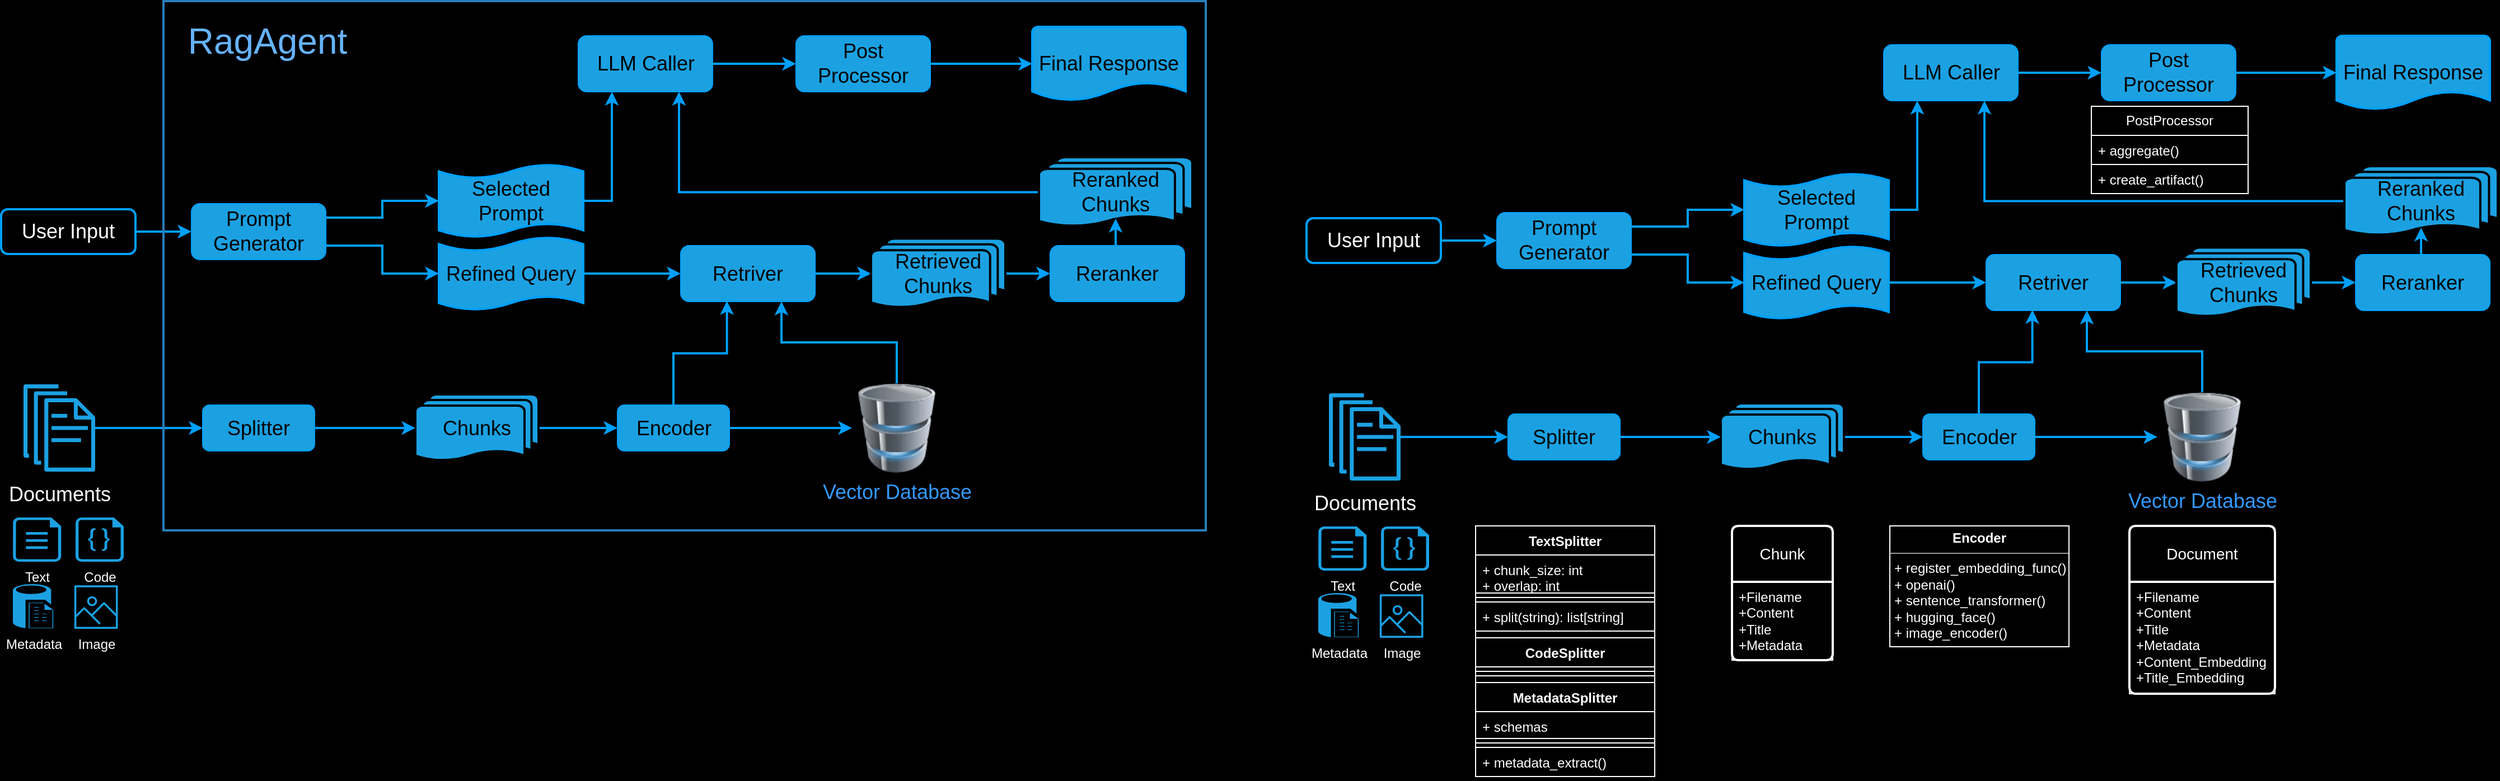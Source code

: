 <mxfile version="23.1.6" type="github">
  <diagram id="6a731a19-8d31-9384-78a2-239565b7b9f0" name="Page-1">
    <mxGraphModel dx="1434" dy="770" grid="0" gridSize="10" guides="1" tooltips="1" connect="1" arrows="1" fold="1" page="1" pageScale="1" pageWidth="1169" pageHeight="827" background="#000000" math="0" shadow="0">
      <root>
        <mxCell id="0" />
        <mxCell id="1" parent="0" />
        <mxCell id="F0DF5Nve_Ln5ljsZZCzn-109" value="" style="edgeStyle=orthogonalEdgeStyle;rounded=0;orthogonalLoop=1;jettySize=auto;html=1;fontColor=#FFFFFF;fillColor=#1ba1e2;strokeColor=#00A0FF;strokeWidth=2;" parent="1" source="F0DF5Nve_Ln5ljsZZCzn-12" target="F0DF5Nve_Ln5ljsZZCzn-28" edge="1">
          <mxGeometry relative="1" as="geometry" />
        </mxCell>
        <mxCell id="F0DF5Nve_Ln5ljsZZCzn-12" value="Chunks" style="strokeWidth=2;html=1;shape=mxgraph.flowchart.multi-document;whiteSpace=wrap;fontSize=18;fillColor=#1ba1e2;strokeColor=#000000;fontColor=#000000;" parent="1" vertex="1">
          <mxGeometry x="423" y="409.5" width="110" height="60" as="geometry" />
        </mxCell>
        <mxCell id="F0DF5Nve_Ln5ljsZZCzn-108" value="" style="edgeStyle=orthogonalEdgeStyle;rounded=0;orthogonalLoop=1;jettySize=auto;html=1;fontColor=#FFFFFF;fillColor=#1ba1e2;strokeColor=#00A0FF;strokeWidth=2;" parent="1" source="F0DF5Nve_Ln5ljsZZCzn-24" target="F0DF5Nve_Ln5ljsZZCzn-12" edge="1">
          <mxGeometry relative="1" as="geometry" />
        </mxCell>
        <mxCell id="F0DF5Nve_Ln5ljsZZCzn-24" value="Splitter" style="rounded=1;whiteSpace=wrap;html=1;fontSize=18;fillColor=#1ba1e2;strokeColor=#00A0FF;fontColor=#000000;" parent="1" vertex="1">
          <mxGeometry x="233" y="419" width="100" height="41" as="geometry" />
        </mxCell>
        <mxCell id="F0DF5Nve_Ln5ljsZZCzn-107" value="" style="edgeStyle=orthogonalEdgeStyle;rounded=0;orthogonalLoop=1;jettySize=auto;html=1;fontColor=#FFFFFF;fillColor=#1ba1e2;strokeColor=#00A0FF;strokeWidth=2;" parent="1" source="F0DF5Nve_Ln5ljsZZCzn-26" target="F0DF5Nve_Ln5ljsZZCzn-24" edge="1">
          <mxGeometry relative="1" as="geometry" />
        </mxCell>
        <mxCell id="F0DF5Nve_Ln5ljsZZCzn-26" value="&lt;font style=&quot;font-size: 18px;&quot;&gt;Documents&lt;/font&gt;" style="sketch=0;outlineConnect=0;dashed=0;verticalLabelPosition=bottom;verticalAlign=top;align=center;html=1;fontSize=20;fontStyle=0;aspect=fixed;pointerEvents=1;shape=mxgraph.aws4.documents;fillColor=#1ba1e2;strokeColor=#00A0FF;fontColor=#ffffff;" parent="1" vertex="1">
          <mxGeometry x="73" y="400.5" width="64" height="78" as="geometry" />
        </mxCell>
        <mxCell id="F0DF5Nve_Ln5ljsZZCzn-114" value="" style="edgeStyle=orthogonalEdgeStyle;rounded=0;orthogonalLoop=1;jettySize=auto;html=1;fontColor=#FFFFFF;fillColor=#1ba1e2;strokeColor=#00A0FF;strokeWidth=2;" parent="1" source="F0DF5Nve_Ln5ljsZZCzn-28" target="F0DF5Nve_Ln5ljsZZCzn-30" edge="1">
          <mxGeometry relative="1" as="geometry" />
        </mxCell>
        <mxCell id="F0DF5Nve_Ln5ljsZZCzn-122" value="" style="edgeStyle=orthogonalEdgeStyle;rounded=0;orthogonalLoop=1;jettySize=auto;html=1;entryX=0.344;entryY=0.99;entryDx=0;entryDy=0;entryPerimeter=0;fontColor=#FFFFFF;fillColor=#1ba1e2;strokeColor=#00A0FF;strokeWidth=2;" parent="1" source="F0DF5Nve_Ln5ljsZZCzn-28" target="F0DF5Nve_Ln5ljsZZCzn-46" edge="1">
          <mxGeometry relative="1" as="geometry" />
        </mxCell>
        <mxCell id="F0DF5Nve_Ln5ljsZZCzn-28" value="Encoder" style="rounded=1;whiteSpace=wrap;html=1;fontSize=18;fillColor=#1ba1e2;strokeColor=#00A0FF;fontColor=#000000;" parent="1" vertex="1">
          <mxGeometry x="603.5" y="419" width="100" height="41" as="geometry" />
        </mxCell>
        <mxCell id="F0DF5Nve_Ln5ljsZZCzn-126" style="edgeStyle=orthogonalEdgeStyle;rounded=0;orthogonalLoop=1;jettySize=auto;html=1;exitX=0.5;exitY=0;exitDx=0;exitDy=0;entryX=0.75;entryY=1;entryDx=0;entryDy=0;fontColor=#FFFFFF;fillColor=#1ba1e2;strokeColor=#00A0FF;strokeWidth=2;" parent="1" source="F0DF5Nve_Ln5ljsZZCzn-30" target="F0DF5Nve_Ln5ljsZZCzn-46" edge="1">
          <mxGeometry relative="1" as="geometry" />
        </mxCell>
        <mxCell id="F0DF5Nve_Ln5ljsZZCzn-133" value="" style="edgeStyle=orthogonalEdgeStyle;rounded=0;orthogonalLoop=1;jettySize=auto;html=1;" parent="1" source="F0DF5Nve_Ln5ljsZZCzn-30" edge="1">
          <mxGeometry relative="1" as="geometry">
            <mxPoint x="853" y="569" as="targetPoint" />
          </mxGeometry>
        </mxCell>
        <mxCell id="F0DF5Nve_Ln5ljsZZCzn-30" value="&lt;font style=&quot;font-size: 18px;&quot;&gt;Vector Database&lt;/font&gt;" style="image;html=1;image=img/lib/clip_art/computers/Database_128x128.png;fillColor=#1ba1e2;strokeColor=#00A0FF;fontColor=#3399FF;labelBackgroundColor=none;" parent="1" vertex="1">
          <mxGeometry x="813" y="399.5" width="80" height="80" as="geometry" />
        </mxCell>
        <mxCell id="F0DF5Nve_Ln5ljsZZCzn-119" value="" style="edgeStyle=orthogonalEdgeStyle;rounded=0;orthogonalLoop=1;jettySize=auto;html=1;fontColor=#FFFFFF;fillColor=#1ba1e2;strokeColor=#00A0FF;strokeWidth=2;" parent="1" source="F0DF5Nve_Ln5ljsZZCzn-39" target="F0DF5Nve_Ln5ljsZZCzn-40" edge="1">
          <mxGeometry relative="1" as="geometry" />
        </mxCell>
        <mxCell id="F0DF5Nve_Ln5ljsZZCzn-39" value="User Input" style="rounded=1;whiteSpace=wrap;html=1;fontSize=18;fillColor=none;strokeColor=#00A0FF;fontColor=#FFFFFF;strokeWidth=2;" parent="1" vertex="1">
          <mxGeometry x="53" y="244" width="120" height="40" as="geometry" />
        </mxCell>
        <mxCell id="F0DF5Nve_Ln5ljsZZCzn-40" value="Prompt Generator" style="rounded=1;whiteSpace=wrap;html=1;fontSize=18;fillColor=#1ba1e2;strokeColor=#00A0FF;fontColor=#000000;" parent="1" vertex="1">
          <mxGeometry x="223" y="239" width="120" height="50" as="geometry" />
        </mxCell>
        <mxCell id="F0DF5Nve_Ln5ljsZZCzn-41" style="edgeStyle=orthogonalEdgeStyle;rounded=0;orthogonalLoop=1;jettySize=auto;html=1;exitX=0.5;exitY=1;exitDx=0;exitDy=0;fontSize=18;fontColor=#FFFFFF;fillColor=#1ba1e2;strokeColor=#00A0FF;" parent="1" source="F0DF5Nve_Ln5ljsZZCzn-40" target="F0DF5Nve_Ln5ljsZZCzn-40" edge="1">
          <mxGeometry relative="1" as="geometry" />
        </mxCell>
        <mxCell id="F0DF5Nve_Ln5ljsZZCzn-120" value="" style="edgeStyle=orthogonalEdgeStyle;rounded=0;orthogonalLoop=1;jettySize=auto;html=1;fontColor=#FFFFFF;fillColor=#1ba1e2;strokeColor=#00A0FF;strokeWidth=2;" parent="1" source="F0DF5Nve_Ln5ljsZZCzn-44" target="F0DF5Nve_Ln5ljsZZCzn-46" edge="1">
          <mxGeometry relative="1" as="geometry" />
        </mxCell>
        <mxCell id="F0DF5Nve_Ln5ljsZZCzn-44" value="Refined Query" style="shape=tape;whiteSpace=wrap;html=1;strokeWidth=2;size=0.19;fontSize=18;fillColor=#1ba1e2;strokeColor=#00A0FF;fontColor=#000000;" parent="1" vertex="1">
          <mxGeometry x="444" y="269" width="129" height="65" as="geometry" />
        </mxCell>
        <mxCell id="F0DF5Nve_Ln5ljsZZCzn-130" style="edgeStyle=orthogonalEdgeStyle;rounded=0;orthogonalLoop=1;jettySize=auto;html=1;exitX=1;exitY=0.5;exitDx=0;exitDy=0;exitPerimeter=0;entryX=0.25;entryY=1;entryDx=0;entryDy=0;fontColor=#FFFFFF;fillColor=#1ba1e2;strokeColor=#00A0FF;strokeWidth=2;" parent="1" source="F0DF5Nve_Ln5ljsZZCzn-45" target="F0DF5Nve_Ln5ljsZZCzn-50" edge="1">
          <mxGeometry relative="1" as="geometry" />
        </mxCell>
        <mxCell id="F0DF5Nve_Ln5ljsZZCzn-45" value="Selected Prompt" style="shape=tape;whiteSpace=wrap;html=1;strokeWidth=2;size=0.19;fontSize=18;fillColor=#1ba1e2;strokeColor=#00A0FF;fontColor=#000000;" parent="1" vertex="1">
          <mxGeometry x="444" y="204" width="129" height="65" as="geometry" />
        </mxCell>
        <mxCell id="F0DF5Nve_Ln5ljsZZCzn-123" value="" style="edgeStyle=orthogonalEdgeStyle;rounded=0;orthogonalLoop=1;jettySize=auto;html=1;fontColor=#FFFFFF;fillColor=#1ba1e2;strokeColor=#00A0FF;strokeWidth=2;" parent="1" source="F0DF5Nve_Ln5ljsZZCzn-46" target="F0DF5Nve_Ln5ljsZZCzn-47" edge="1">
          <mxGeometry relative="1" as="geometry" />
        </mxCell>
        <mxCell id="F0DF5Nve_Ln5ljsZZCzn-46" value="Retriver" style="rounded=1;whiteSpace=wrap;html=1;fontSize=18;fillColor=#1ba1e2;strokeColor=#00A0FF;fontColor=#000000;" parent="1" vertex="1">
          <mxGeometry x="660" y="276.5" width="120" height="50" as="geometry" />
        </mxCell>
        <mxCell id="F0DF5Nve_Ln5ljsZZCzn-124" value="" style="edgeStyle=orthogonalEdgeStyle;rounded=0;orthogonalLoop=1;jettySize=auto;html=1;fontColor=#FFFFFF;fillColor=#1ba1e2;strokeColor=#00A0FF;strokeWidth=2;" parent="1" source="F0DF5Nve_Ln5ljsZZCzn-47" target="F0DF5Nve_Ln5ljsZZCzn-48" edge="1">
          <mxGeometry relative="1" as="geometry" />
        </mxCell>
        <mxCell id="F0DF5Nve_Ln5ljsZZCzn-47" value="Retrieved&lt;br style=&quot;font-size: 18px;&quot;&gt;Chunks" style="strokeWidth=2;html=1;shape=mxgraph.flowchart.multi-document;whiteSpace=wrap;fontSize=18;fillColor=#1ba1e2;strokeColor=#000000;fontColor=#000000;" parent="1" vertex="1">
          <mxGeometry x="830" y="270.25" width="120" height="62.5" as="geometry" />
        </mxCell>
        <mxCell id="F0DF5Nve_Ln5ljsZZCzn-48" value="Reranker" style="rounded=1;whiteSpace=wrap;html=1;fontSize=18;fillColor=#1ba1e2;strokeColor=#00A0FF;fontColor=#000000;" parent="1" vertex="1">
          <mxGeometry x="990" y="276.5" width="120" height="50" as="geometry" />
        </mxCell>
        <mxCell id="F0DF5Nve_Ln5ljsZZCzn-129" style="edgeStyle=orthogonalEdgeStyle;rounded=0;orthogonalLoop=1;jettySize=auto;html=1;exitX=0;exitY=0.5;exitDx=0;exitDy=0;exitPerimeter=0;entryX=0.75;entryY=1;entryDx=0;entryDy=0;fontColor=#FFFFFF;fillColor=#1ba1e2;strokeColor=#00A0FF;strokeWidth=2;" parent="1" source="F0DF5Nve_Ln5ljsZZCzn-49" target="F0DF5Nve_Ln5ljsZZCzn-50" edge="1">
          <mxGeometry relative="1" as="geometry" />
        </mxCell>
        <mxCell id="F0DF5Nve_Ln5ljsZZCzn-49" value="Reranked&lt;br style=&quot;font-size: 18px;&quot;&gt;Chunks" style="strokeWidth=2;html=1;shape=mxgraph.flowchart.multi-document;whiteSpace=wrap;fontSize=18;fillColor=#1ba1e2;strokeColor=#000000;fontColor=#000000;" parent="1" vertex="1">
          <mxGeometry x="980" y="197.5" width="137" height="62.5" as="geometry" />
        </mxCell>
        <mxCell id="F0DF5Nve_Ln5ljsZZCzn-131" value="" style="edgeStyle=orthogonalEdgeStyle;rounded=0;orthogonalLoop=1;jettySize=auto;html=1;fontColor=#FFFFFF;fillColor=#1ba1e2;strokeColor=#00A0FF;strokeWidth=2;" parent="1" source="F0DF5Nve_Ln5ljsZZCzn-50" target="F0DF5Nve_Ln5ljsZZCzn-90" edge="1">
          <mxGeometry relative="1" as="geometry" />
        </mxCell>
        <mxCell id="F0DF5Nve_Ln5ljsZZCzn-50" value="LLM Caller" style="rounded=1;whiteSpace=wrap;html=1;fontSize=18;fillColor=#1ba1e2;strokeColor=#00A0FF;fontColor=#000000;" parent="1" vertex="1">
          <mxGeometry x="568.5" y="89" width="120" height="50" as="geometry" />
        </mxCell>
        <mxCell id="F0DF5Nve_Ln5ljsZZCzn-132" value="" style="edgeStyle=orthogonalEdgeStyle;rounded=0;orthogonalLoop=1;jettySize=auto;html=1;fontColor=#FFFFFF;fillColor=#1ba1e2;strokeColor=#00A0FF;strokeWidth=2;" parent="1" source="F0DF5Nve_Ln5ljsZZCzn-90" target="F0DF5Nve_Ln5ljsZZCzn-97" edge="1">
          <mxGeometry relative="1" as="geometry" />
        </mxCell>
        <mxCell id="F0DF5Nve_Ln5ljsZZCzn-90" value="Post Processor" style="rounded=1;whiteSpace=wrap;html=1;fontSize=18;fillColor=#1ba1e2;strokeColor=#00A0FF;fontColor=#000000;" parent="1" vertex="1">
          <mxGeometry x="763" y="89" width="120" height="50" as="geometry" />
        </mxCell>
        <mxCell id="F0DF5Nve_Ln5ljsZZCzn-97" value="Final Response" style="strokeWidth=2;html=1;shape=mxgraph.flowchart.document2;whiteSpace=wrap;size=0.25;fontSize=18;fillColor=#1ba1e2;strokeColor=#00A0FF;fontColor=#000000;" parent="1" vertex="1">
          <mxGeometry x="974" y="81" width="137" height="66" as="geometry" />
        </mxCell>
        <mxCell id="F0DF5Nve_Ln5ljsZZCzn-102" value="" style="group;fillColor=none;strokeColor=#000000;fontColor=#ffffff;container=0;" parent="1" vertex="1" connectable="0">
          <mxGeometry x="63" y="519" width="100" height="100" as="geometry" />
        </mxCell>
        <mxCell id="F0DF5Nve_Ln5ljsZZCzn-117" style="edgeStyle=orthogonalEdgeStyle;rounded=0;orthogonalLoop=1;jettySize=auto;html=1;exitX=1;exitY=0.25;exitDx=0;exitDy=0;entryX=0;entryY=0.5;entryDx=0;entryDy=0;entryPerimeter=0;fontColor=#FFFFFF;fillColor=#1ba1e2;strokeColor=#00A0FF;strokeWidth=2;" parent="1" source="F0DF5Nve_Ln5ljsZZCzn-40" target="F0DF5Nve_Ln5ljsZZCzn-45" edge="1">
          <mxGeometry relative="1" as="geometry" />
        </mxCell>
        <mxCell id="F0DF5Nve_Ln5ljsZZCzn-118" style="edgeStyle=orthogonalEdgeStyle;rounded=0;orthogonalLoop=1;jettySize=auto;html=1;exitX=1;exitY=0.75;exitDx=0;exitDy=0;entryX=0;entryY=0.5;entryDx=0;entryDy=0;entryPerimeter=0;fontColor=#FFFFFF;fillColor=#1ba1e2;strokeColor=#00A0FF;strokeWidth=2;" parent="1" source="F0DF5Nve_Ln5ljsZZCzn-40" target="F0DF5Nve_Ln5ljsZZCzn-44" edge="1">
          <mxGeometry relative="1" as="geometry" />
        </mxCell>
        <mxCell id="F0DF5Nve_Ln5ljsZZCzn-125" style="edgeStyle=orthogonalEdgeStyle;rounded=0;orthogonalLoop=1;jettySize=auto;html=1;exitX=0.5;exitY=0;exitDx=0;exitDy=0;entryX=0.5;entryY=0.88;entryDx=0;entryDy=0;entryPerimeter=0;fontColor=#FFFFFF;fillColor=#1ba1e2;strokeColor=#00A0FF;strokeWidth=2;" parent="1" source="F0DF5Nve_Ln5ljsZZCzn-48" target="F0DF5Nve_Ln5ljsZZCzn-49" edge="1">
          <mxGeometry relative="1" as="geometry" />
        </mxCell>
        <mxCell id="F0DF5Nve_Ln5ljsZZCzn-51" value="Code" style="verticalLabelPosition=bottom;html=1;verticalAlign=top;align=center;strokeColor=#000000;fillColor=#1ba1e2;shape=mxgraph.azure.code_file;pointerEvents=1;fontColor=#ffffff;container=0;" parent="1" vertex="1">
          <mxGeometry x="118.966" y="519" width="44.034" height="40.486" as="geometry" />
        </mxCell>
        <mxCell id="F0DF5Nve_Ln5ljsZZCzn-52" value="Text" style="verticalLabelPosition=bottom;html=1;verticalAlign=top;align=center;strokeColor=#000000;fillColor=#1ba1e2;shape=mxgraph.azure.file;pointerEvents=1;fontColor=#ffffff;container=0;" parent="1" vertex="1">
          <mxGeometry x="63.111" y="519" width="44.034" height="40.486" as="geometry" />
        </mxCell>
        <mxCell id="F0DF5Nve_Ln5ljsZZCzn-53" value="Metadata" style="verticalLabelPosition=bottom;html=1;verticalAlign=top;align=center;strokeColor=#000000;fillColor=#1ba1e2;shape=mxgraph.azure.sql_reporting;fontColor=#ffffff;container=0;" parent="1" vertex="1">
          <mxGeometry x="63" y="578.514" width="37.082" height="40.486" as="geometry" />
        </mxCell>
        <mxCell id="F0DF5Nve_Ln5ljsZZCzn-101" value="Image" style="sketch=0;outlineConnect=0;fillColor=#1ba1e2;strokeColor=#000000;dashed=0;verticalLabelPosition=bottom;verticalAlign=top;align=center;html=1;fontSize=12;fontStyle=0;aspect=fixed;pointerEvents=1;shape=mxgraph.aws4.container_registry_image;fontColor=#ffffff;container=0;" parent="1" vertex="1">
          <mxGeometry x="118.391" y="580.134" width="38.866" height="38.866" as="geometry" />
        </mxCell>
        <mxCell id="UGMHPO1IkyHJSz3px_7_-1" value="" style="edgeStyle=orthogonalEdgeStyle;rounded=0;orthogonalLoop=1;jettySize=auto;html=1;fontColor=#FFFFFF;fillColor=#1ba1e2;strokeColor=#00A0FF;strokeWidth=2;" parent="1" source="UGMHPO1IkyHJSz3px_7_-2" target="UGMHPO1IkyHJSz3px_7_-9" edge="1">
          <mxGeometry relative="1" as="geometry" />
        </mxCell>
        <mxCell id="UGMHPO1IkyHJSz3px_7_-2" value="Chunks" style="strokeWidth=2;html=1;shape=mxgraph.flowchart.multi-document;whiteSpace=wrap;fontSize=18;fillColor=#1ba1e2;strokeColor=#000000;fontColor=#000000;" parent="1" vertex="1">
          <mxGeometry x="1589" y="417.5" width="110" height="60" as="geometry" />
        </mxCell>
        <mxCell id="UGMHPO1IkyHJSz3px_7_-3" value="" style="edgeStyle=orthogonalEdgeStyle;rounded=0;orthogonalLoop=1;jettySize=auto;html=1;fontColor=#FFFFFF;fillColor=#1ba1e2;strokeColor=#00A0FF;strokeWidth=2;" parent="1" source="UGMHPO1IkyHJSz3px_7_-4" target="UGMHPO1IkyHJSz3px_7_-2" edge="1">
          <mxGeometry relative="1" as="geometry" />
        </mxCell>
        <mxCell id="UGMHPO1IkyHJSz3px_7_-4" value="Splitter" style="rounded=1;whiteSpace=wrap;html=1;fontSize=18;fillColor=#1ba1e2;strokeColor=#00A0FF;fontColor=#000000;" parent="1" vertex="1">
          <mxGeometry x="1399" y="427" width="100" height="41" as="geometry" />
        </mxCell>
        <mxCell id="UGMHPO1IkyHJSz3px_7_-5" value="" style="edgeStyle=orthogonalEdgeStyle;rounded=0;orthogonalLoop=1;jettySize=auto;html=1;fontColor=#FFFFFF;fillColor=#1ba1e2;strokeColor=#00A0FF;strokeWidth=2;" parent="1" source="UGMHPO1IkyHJSz3px_7_-6" target="UGMHPO1IkyHJSz3px_7_-4" edge="1">
          <mxGeometry relative="1" as="geometry" />
        </mxCell>
        <mxCell id="UGMHPO1IkyHJSz3px_7_-6" value="&lt;font style=&quot;font-size: 18px;&quot;&gt;Documents&lt;/font&gt;" style="sketch=0;outlineConnect=0;dashed=0;verticalLabelPosition=bottom;verticalAlign=top;align=center;html=1;fontSize=20;fontStyle=0;aspect=fixed;pointerEvents=1;shape=mxgraph.aws4.documents;fillColor=#1ba1e2;strokeColor=#00A0FF;fontColor=#ffffff;" parent="1" vertex="1">
          <mxGeometry x="1239" y="408.5" width="64" height="78" as="geometry" />
        </mxCell>
        <mxCell id="UGMHPO1IkyHJSz3px_7_-7" value="" style="edgeStyle=orthogonalEdgeStyle;rounded=0;orthogonalLoop=1;jettySize=auto;html=1;fontColor=#FFFFFF;fillColor=#1ba1e2;strokeColor=#00A0FF;strokeWidth=2;" parent="1" source="UGMHPO1IkyHJSz3px_7_-9" target="UGMHPO1IkyHJSz3px_7_-12" edge="1">
          <mxGeometry relative="1" as="geometry" />
        </mxCell>
        <mxCell id="UGMHPO1IkyHJSz3px_7_-8" value="" style="edgeStyle=orthogonalEdgeStyle;rounded=0;orthogonalLoop=1;jettySize=auto;html=1;entryX=0.344;entryY=0.99;entryDx=0;entryDy=0;entryPerimeter=0;fontColor=#FFFFFF;fillColor=#1ba1e2;strokeColor=#00A0FF;strokeWidth=2;" parent="1" source="UGMHPO1IkyHJSz3px_7_-9" target="UGMHPO1IkyHJSz3px_7_-22" edge="1">
          <mxGeometry relative="1" as="geometry" />
        </mxCell>
        <mxCell id="UGMHPO1IkyHJSz3px_7_-9" value="Encoder" style="rounded=1;whiteSpace=wrap;html=1;fontSize=18;fillColor=#1ba1e2;strokeColor=#00A0FF;fontColor=#000000;" parent="1" vertex="1">
          <mxGeometry x="1769.5" y="427" width="100" height="41" as="geometry" />
        </mxCell>
        <mxCell id="UGMHPO1IkyHJSz3px_7_-10" style="edgeStyle=orthogonalEdgeStyle;rounded=0;orthogonalLoop=1;jettySize=auto;html=1;exitX=0.5;exitY=0;exitDx=0;exitDy=0;entryX=0.75;entryY=1;entryDx=0;entryDy=0;fontColor=#FFFFFF;fillColor=#1ba1e2;strokeColor=#00A0FF;strokeWidth=2;" parent="1" source="UGMHPO1IkyHJSz3px_7_-12" target="UGMHPO1IkyHJSz3px_7_-22" edge="1">
          <mxGeometry relative="1" as="geometry" />
        </mxCell>
        <mxCell id="UGMHPO1IkyHJSz3px_7_-11" value="" style="edgeStyle=orthogonalEdgeStyle;rounded=0;orthogonalLoop=1;jettySize=auto;html=1;" parent="1" source="UGMHPO1IkyHJSz3px_7_-12" target="UGMHPO1IkyHJSz3px_7_-33" edge="1">
          <mxGeometry relative="1" as="geometry" />
        </mxCell>
        <mxCell id="UGMHPO1IkyHJSz3px_7_-12" value="&lt;font style=&quot;font-size: 18px;&quot;&gt;Vector Database&lt;/font&gt;" style="image;html=1;image=img/lib/clip_art/computers/Database_128x128.png;fillColor=#1ba1e2;strokeColor=#00A0FF;fontColor=#3399FF;labelBackgroundColor=none;" parent="1" vertex="1">
          <mxGeometry x="1979" y="407.5" width="80" height="80" as="geometry" />
        </mxCell>
        <mxCell id="UGMHPO1IkyHJSz3px_7_-13" value="" style="edgeStyle=orthogonalEdgeStyle;rounded=0;orthogonalLoop=1;jettySize=auto;html=1;fontColor=#FFFFFF;fillColor=#1ba1e2;strokeColor=#00A0FF;strokeWidth=2;" parent="1" source="UGMHPO1IkyHJSz3px_7_-14" target="UGMHPO1IkyHJSz3px_7_-15" edge="1">
          <mxGeometry relative="1" as="geometry" />
        </mxCell>
        <mxCell id="UGMHPO1IkyHJSz3px_7_-14" value="User Input" style="rounded=1;whiteSpace=wrap;html=1;fontSize=18;fillColor=none;strokeColor=#00A0FF;fontColor=#FFFFFF;strokeWidth=2;" parent="1" vertex="1">
          <mxGeometry x="1219" y="252" width="120" height="40" as="geometry" />
        </mxCell>
        <mxCell id="UGMHPO1IkyHJSz3px_7_-15" value="Prompt Generator" style="rounded=1;whiteSpace=wrap;html=1;fontSize=18;fillColor=#1ba1e2;strokeColor=#00A0FF;fontColor=#000000;" parent="1" vertex="1">
          <mxGeometry x="1389" y="247" width="120" height="50" as="geometry" />
        </mxCell>
        <mxCell id="UGMHPO1IkyHJSz3px_7_-16" style="edgeStyle=orthogonalEdgeStyle;rounded=0;orthogonalLoop=1;jettySize=auto;html=1;exitX=0.5;exitY=1;exitDx=0;exitDy=0;fontSize=18;fontColor=#FFFFFF;fillColor=#1ba1e2;strokeColor=#00A0FF;" parent="1" source="UGMHPO1IkyHJSz3px_7_-15" target="UGMHPO1IkyHJSz3px_7_-15" edge="1">
          <mxGeometry relative="1" as="geometry" />
        </mxCell>
        <mxCell id="UGMHPO1IkyHJSz3px_7_-17" value="" style="edgeStyle=orthogonalEdgeStyle;rounded=0;orthogonalLoop=1;jettySize=auto;html=1;fontColor=#FFFFFF;fillColor=#1ba1e2;strokeColor=#00A0FF;strokeWidth=2;" parent="1" source="UGMHPO1IkyHJSz3px_7_-18" target="UGMHPO1IkyHJSz3px_7_-22" edge="1">
          <mxGeometry relative="1" as="geometry" />
        </mxCell>
        <mxCell id="UGMHPO1IkyHJSz3px_7_-18" value="Refined Query" style="shape=tape;whiteSpace=wrap;html=1;strokeWidth=2;size=0.19;fontSize=18;fillColor=#1ba1e2;strokeColor=#00A0FF;fontColor=#000000;" parent="1" vertex="1">
          <mxGeometry x="1610" y="277" width="129" height="65" as="geometry" />
        </mxCell>
        <mxCell id="UGMHPO1IkyHJSz3px_7_-19" style="edgeStyle=orthogonalEdgeStyle;rounded=0;orthogonalLoop=1;jettySize=auto;html=1;exitX=1;exitY=0.5;exitDx=0;exitDy=0;exitPerimeter=0;entryX=0.25;entryY=1;entryDx=0;entryDy=0;fontColor=#FFFFFF;fillColor=#1ba1e2;strokeColor=#00A0FF;strokeWidth=2;" parent="1" source="UGMHPO1IkyHJSz3px_7_-20" target="UGMHPO1IkyHJSz3px_7_-29" edge="1">
          <mxGeometry relative="1" as="geometry" />
        </mxCell>
        <mxCell id="UGMHPO1IkyHJSz3px_7_-20" value="Selected Prompt" style="shape=tape;whiteSpace=wrap;html=1;strokeWidth=2;size=0.19;fontSize=18;fillColor=#1ba1e2;strokeColor=#00A0FF;fontColor=#000000;" parent="1" vertex="1">
          <mxGeometry x="1610" y="212" width="129" height="65" as="geometry" />
        </mxCell>
        <mxCell id="UGMHPO1IkyHJSz3px_7_-21" value="" style="edgeStyle=orthogonalEdgeStyle;rounded=0;orthogonalLoop=1;jettySize=auto;html=1;fontColor=#FFFFFF;fillColor=#1ba1e2;strokeColor=#00A0FF;strokeWidth=2;" parent="1" source="UGMHPO1IkyHJSz3px_7_-22" target="UGMHPO1IkyHJSz3px_7_-24" edge="1">
          <mxGeometry relative="1" as="geometry" />
        </mxCell>
        <mxCell id="UGMHPO1IkyHJSz3px_7_-22" value="Retriver" style="rounded=1;whiteSpace=wrap;html=1;fontSize=18;fillColor=#1ba1e2;strokeColor=#00A0FF;fontColor=#000000;" parent="1" vertex="1">
          <mxGeometry x="1826" y="284.5" width="120" height="50" as="geometry" />
        </mxCell>
        <mxCell id="UGMHPO1IkyHJSz3px_7_-23" value="" style="edgeStyle=orthogonalEdgeStyle;rounded=0;orthogonalLoop=1;jettySize=auto;html=1;fontColor=#FFFFFF;fillColor=#1ba1e2;strokeColor=#00A0FF;strokeWidth=2;" parent="1" source="UGMHPO1IkyHJSz3px_7_-24" target="UGMHPO1IkyHJSz3px_7_-25" edge="1">
          <mxGeometry relative="1" as="geometry" />
        </mxCell>
        <mxCell id="UGMHPO1IkyHJSz3px_7_-24" value="Retrieved&lt;br style=&quot;font-size: 18px;&quot;&gt;Chunks" style="strokeWidth=2;html=1;shape=mxgraph.flowchart.multi-document;whiteSpace=wrap;fontSize=18;fillColor=#1ba1e2;strokeColor=#000000;fontColor=#000000;" parent="1" vertex="1">
          <mxGeometry x="1996" y="278.25" width="120" height="62.5" as="geometry" />
        </mxCell>
        <mxCell id="UGMHPO1IkyHJSz3px_7_-25" value="Reranker" style="rounded=1;whiteSpace=wrap;html=1;fontSize=18;fillColor=#1ba1e2;strokeColor=#00A0FF;fontColor=#000000;" parent="1" vertex="1">
          <mxGeometry x="2156" y="284.5" width="120" height="50" as="geometry" />
        </mxCell>
        <mxCell id="UGMHPO1IkyHJSz3px_7_-26" style="edgeStyle=orthogonalEdgeStyle;rounded=0;orthogonalLoop=1;jettySize=auto;html=1;exitX=0;exitY=0.5;exitDx=0;exitDy=0;exitPerimeter=0;entryX=0.75;entryY=1;entryDx=0;entryDy=0;fontColor=#FFFFFF;fillColor=#1ba1e2;strokeColor=#00A0FF;strokeWidth=2;" parent="1" source="UGMHPO1IkyHJSz3px_7_-27" target="UGMHPO1IkyHJSz3px_7_-29" edge="1">
          <mxGeometry relative="1" as="geometry" />
        </mxCell>
        <mxCell id="UGMHPO1IkyHJSz3px_7_-27" value="Reranked&lt;br style=&quot;font-size: 18px;&quot;&gt;Chunks" style="strokeWidth=2;html=1;shape=mxgraph.flowchart.multi-document;whiteSpace=wrap;fontSize=18;fillColor=#1ba1e2;strokeColor=#000000;fontColor=#000000;" parent="1" vertex="1">
          <mxGeometry x="2146" y="205.5" width="137" height="62.5" as="geometry" />
        </mxCell>
        <mxCell id="UGMHPO1IkyHJSz3px_7_-28" value="" style="edgeStyle=orthogonalEdgeStyle;rounded=0;orthogonalLoop=1;jettySize=auto;html=1;fontColor=#FFFFFF;fillColor=#1ba1e2;strokeColor=#00A0FF;strokeWidth=2;" parent="1" source="UGMHPO1IkyHJSz3px_7_-29" target="UGMHPO1IkyHJSz3px_7_-36" edge="1">
          <mxGeometry relative="1" as="geometry" />
        </mxCell>
        <mxCell id="UGMHPO1IkyHJSz3px_7_-29" value="LLM Caller" style="rounded=1;whiteSpace=wrap;html=1;fontSize=18;fillColor=#1ba1e2;strokeColor=#00A0FF;fontColor=#000000;" parent="1" vertex="1">
          <mxGeometry x="1734.5" y="97" width="120" height="50" as="geometry" />
        </mxCell>
        <mxCell id="UGMHPO1IkyHJSz3px_7_-30" value="Chunk" style="swimlane;childLayout=stackLayout;horizontal=1;startSize=50;horizontalStack=0;rounded=1;fontSize=14;fontStyle=0;strokeWidth=2;resizeParent=0;resizeLast=1;shadow=0;dashed=0;align=center;arcSize=4;whiteSpace=wrap;html=1;fillColor=none;strokeColor=#FFFFFF;fontColor=#FFFFFF;" parent="1" vertex="1">
          <mxGeometry x="1599" y="527" width="90" height="120" as="geometry" />
        </mxCell>
        <mxCell id="UGMHPO1IkyHJSz3px_7_-31" value="+Filename&lt;br&gt;+Content&lt;br&gt;+Title&lt;br&gt;+Metadata" style="align=left;spacingLeft=4;fontSize=12;verticalAlign=top;resizable=0;rotatable=0;part=1;html=1;fillColor=none;strokeColor=#FFFFFF;fontColor=#FFFFFF;" parent="UGMHPO1IkyHJSz3px_7_-30" vertex="1">
          <mxGeometry y="50" width="90" height="70" as="geometry" />
        </mxCell>
        <mxCell id="UGMHPO1IkyHJSz3px_7_-32" value="Document" style="swimlane;childLayout=stackLayout;horizontal=1;startSize=50;horizontalStack=0;rounded=1;fontSize=14;fontStyle=0;strokeWidth=2;resizeParent=0;resizeLast=1;shadow=0;dashed=0;align=center;arcSize=4;whiteSpace=wrap;html=1;fillColor=none;strokeColor=#FFFFFF;fontColor=#FFFFFF;" parent="1" vertex="1">
          <mxGeometry x="1954" y="527" width="130" height="150" as="geometry" />
        </mxCell>
        <mxCell id="UGMHPO1IkyHJSz3px_7_-33" value="+Filename&lt;br&gt;+Content&lt;br&gt;+Title&lt;br&gt;+Metadata&lt;br&gt;+Content_Embedding&lt;br&gt;+Title_Embedding" style="align=left;spacingLeft=4;fontSize=12;verticalAlign=top;resizable=0;rotatable=0;part=1;html=1;fillColor=none;strokeColor=#FFFFFF;fontColor=#FFFFFF;" parent="UGMHPO1IkyHJSz3px_7_-32" vertex="1">
          <mxGeometry y="50" width="130" height="100" as="geometry" />
        </mxCell>
        <mxCell id="UGMHPO1IkyHJSz3px_7_-34" value="&lt;p style=&quot;margin:0px;margin-top:4px;text-align:center;&quot;&gt;&lt;b&gt;Encoder&lt;/b&gt;&lt;/p&gt;&lt;hr size=&quot;1&quot;&gt;&lt;p style=&quot;margin:0px;margin-left:4px;&quot;&gt;+ register_embedding_func()&lt;/p&gt;&lt;p style=&quot;margin:0px;margin-left:4px;&quot;&gt;+ openai()&lt;/p&gt;&lt;p style=&quot;margin:0px;margin-left:4px;&quot;&gt;&lt;span style=&quot;background-color: initial;&quot;&gt;+ sentence_transformer()&lt;/span&gt;&lt;br&gt;&lt;/p&gt;&lt;p style=&quot;margin:0px;margin-left:4px;&quot;&gt;&lt;span style=&quot;background-color: initial;&quot;&gt;+ hugging_face()&lt;/span&gt;&lt;/p&gt;&lt;p style=&quot;margin:0px;margin-left:4px;&quot;&gt;&lt;span style=&quot;background-color: initial;&quot;&gt;+ image_encoder()&lt;/span&gt;&lt;/p&gt;" style="verticalAlign=top;align=left;overflow=fill;fontSize=12;fontFamily=Helvetica;html=1;whiteSpace=wrap;fillColor=none;strokeColor=#FFFFFF;fontColor=#FFFFFF;" parent="1" vertex="1">
          <mxGeometry x="1740" y="527" width="160" height="108" as="geometry" />
        </mxCell>
        <mxCell id="UGMHPO1IkyHJSz3px_7_-35" value="" style="edgeStyle=orthogonalEdgeStyle;rounded=0;orthogonalLoop=1;jettySize=auto;html=1;fontColor=#FFFFFF;fillColor=#1ba1e2;strokeColor=#00A0FF;strokeWidth=2;" parent="1" source="UGMHPO1IkyHJSz3px_7_-36" target="UGMHPO1IkyHJSz3px_7_-40" edge="1">
          <mxGeometry relative="1" as="geometry" />
        </mxCell>
        <mxCell id="UGMHPO1IkyHJSz3px_7_-36" value="Post Processor" style="rounded=1;whiteSpace=wrap;html=1;fontSize=18;fillColor=#1ba1e2;strokeColor=#00A0FF;fontColor=#000000;" parent="1" vertex="1">
          <mxGeometry x="1929" y="97" width="120" height="50" as="geometry" />
        </mxCell>
        <mxCell id="UGMHPO1IkyHJSz3px_7_-37" value="PostProcessor" style="swimlane;fontStyle=0;childLayout=stackLayout;horizontal=1;startSize=26;horizontalStack=0;resizeParent=1;resizeParentMax=0;resizeLast=0;collapsible=1;marginBottom=0;whiteSpace=wrap;html=1;fillColor=none;strokeColor=#FFFFFF;fontColor=#FFFFFF;" parent="1" vertex="1">
          <mxGeometry x="1920" y="152" width="140" height="78" as="geometry" />
        </mxCell>
        <mxCell id="UGMHPO1IkyHJSz3px_7_-38" value="+ aggregate()" style="text;align=left;verticalAlign=top;spacingLeft=4;spacingRight=4;overflow=hidden;rotatable=0;points=[[0,0.5],[1,0.5]];portConstraint=eastwest;whiteSpace=wrap;html=1;fillColor=none;strokeColor=#FFFFFF;fontColor=#FFFFFF;" parent="UGMHPO1IkyHJSz3px_7_-37" vertex="1">
          <mxGeometry y="26" width="140" height="26" as="geometry" />
        </mxCell>
        <mxCell id="UGMHPO1IkyHJSz3px_7_-39" value="+ create_artifact()" style="text;align=left;verticalAlign=top;spacingLeft=4;spacingRight=4;overflow=hidden;rotatable=0;points=[[0,0.5],[1,0.5]];portConstraint=eastwest;whiteSpace=wrap;html=1;fillColor=none;strokeColor=#FFFFFF;fontColor=#FFFFFF;" parent="UGMHPO1IkyHJSz3px_7_-37" vertex="1">
          <mxGeometry y="52" width="140" height="26" as="geometry" />
        </mxCell>
        <mxCell id="UGMHPO1IkyHJSz3px_7_-40" value="Final Response" style="strokeWidth=2;html=1;shape=mxgraph.flowchart.document2;whiteSpace=wrap;size=0.25;fontSize=18;fillColor=#1ba1e2;strokeColor=#00A0FF;fontColor=#000000;" parent="1" vertex="1">
          <mxGeometry x="2139" y="89" width="137" height="66" as="geometry" />
        </mxCell>
        <mxCell id="UGMHPO1IkyHJSz3px_7_-41" value="" style="group;fillColor=none;strokeColor=#000000;fontColor=#ffffff;container=0;" parent="1" vertex="1" connectable="0">
          <mxGeometry x="1229" y="527" width="100" height="100" as="geometry" />
        </mxCell>
        <mxCell id="UGMHPO1IkyHJSz3px_7_-42" value="" style="group;fillColor=none;strokeColor=#FFFFFF;fontColor=#FFFFFF;" parent="1" vertex="1" connectable="0">
          <mxGeometry x="1370" y="527" width="160" height="224" as="geometry" />
        </mxCell>
        <mxCell id="UGMHPO1IkyHJSz3px_7_-43" value="CodeSplitter" style="swimlane;fontStyle=1;align=center;verticalAlign=top;childLayout=stackLayout;horizontal=1;startSize=26;horizontalStack=0;resizeParent=1;resizeParentMax=0;resizeLast=0;collapsible=1;marginBottom=0;whiteSpace=wrap;html=1;fillColor=none;strokeColor=#FFFFFF;fontColor=#FFFFFF;" parent="UGMHPO1IkyHJSz3px_7_-42" vertex="1">
          <mxGeometry y="100" width="160" height="34" as="geometry" />
        </mxCell>
        <mxCell id="UGMHPO1IkyHJSz3px_7_-44" value="" style="line;strokeWidth=1;align=left;verticalAlign=middle;spacingTop=-1;spacingLeft=3;spacingRight=3;rotatable=0;labelPosition=right;points=[];portConstraint=eastwest;fillColor=none;strokeColor=#FFFFFF;fontColor=#FFFFFF;" parent="UGMHPO1IkyHJSz3px_7_-43" vertex="1">
          <mxGeometry y="26" width="160" height="8" as="geometry" />
        </mxCell>
        <mxCell id="UGMHPO1IkyHJSz3px_7_-45" value="TextSplitter" style="swimlane;fontStyle=1;align=center;verticalAlign=top;childLayout=stackLayout;horizontal=1;startSize=26;horizontalStack=0;resizeParent=1;resizeParentMax=0;resizeLast=0;collapsible=1;marginBottom=0;whiteSpace=wrap;html=1;fillColor=none;strokeColor=#FFFFFF;fontColor=#FFFFFF;" parent="UGMHPO1IkyHJSz3px_7_-42" vertex="1">
          <mxGeometry width="160" height="94" as="geometry" />
        </mxCell>
        <mxCell id="UGMHPO1IkyHJSz3px_7_-46" value="+ chunk_size: int&lt;br&gt;+ overlap: int" style="text;align=left;verticalAlign=top;spacingLeft=4;spacingRight=4;overflow=hidden;rotatable=0;points=[[0,0.5],[1,0.5]];portConstraint=eastwest;whiteSpace=wrap;html=1;fillColor=none;strokeColor=#FFFFFF;fontColor=#FFFFFF;" parent="UGMHPO1IkyHJSz3px_7_-45" vertex="1">
          <mxGeometry y="26" width="160" height="34" as="geometry" />
        </mxCell>
        <mxCell id="UGMHPO1IkyHJSz3px_7_-47" value="" style="line;strokeWidth=1;align=left;verticalAlign=middle;spacingTop=-1;spacingLeft=3;spacingRight=3;rotatable=0;labelPosition=right;points=[];portConstraint=eastwest;fillColor=none;strokeColor=#FFFFFF;fontColor=#FFFFFF;" parent="UGMHPO1IkyHJSz3px_7_-45" vertex="1">
          <mxGeometry y="60" width="160" height="8" as="geometry" />
        </mxCell>
        <mxCell id="UGMHPO1IkyHJSz3px_7_-48" value="+ split(string): list[string]" style="text;align=left;verticalAlign=top;spacingLeft=4;spacingRight=4;overflow=hidden;rotatable=0;points=[[0,0.5],[1,0.5]];portConstraint=eastwest;whiteSpace=wrap;html=1;fillColor=none;strokeColor=#FFFFFF;fontColor=#FFFFFF;" parent="UGMHPO1IkyHJSz3px_7_-45" vertex="1">
          <mxGeometry y="68" width="160" height="26" as="geometry" />
        </mxCell>
        <mxCell id="UGMHPO1IkyHJSz3px_7_-49" value="MetadataSplitter" style="swimlane;fontStyle=1;align=center;verticalAlign=top;childLayout=stackLayout;horizontal=1;startSize=26;horizontalStack=0;resizeParent=1;resizeParentMax=0;resizeLast=0;collapsible=1;marginBottom=0;whiteSpace=wrap;html=1;fillColor=none;strokeColor=#FFFFFF;fontColor=#FFFFFF;" parent="UGMHPO1IkyHJSz3px_7_-42" vertex="1">
          <mxGeometry y="140" width="160" height="84" as="geometry" />
        </mxCell>
        <mxCell id="UGMHPO1IkyHJSz3px_7_-50" value="+ schemas" style="text;align=left;verticalAlign=top;spacingLeft=4;spacingRight=4;overflow=hidden;rotatable=0;points=[[0,0.5],[1,0.5]];portConstraint=eastwest;whiteSpace=wrap;html=1;fillColor=none;strokeColor=#FFFFFF;fontColor=#FFFFFF;" parent="UGMHPO1IkyHJSz3px_7_-49" vertex="1">
          <mxGeometry y="26" width="160" height="24" as="geometry" />
        </mxCell>
        <mxCell id="UGMHPO1IkyHJSz3px_7_-51" value="" style="line;strokeWidth=1;align=left;verticalAlign=middle;spacingTop=-1;spacingLeft=3;spacingRight=3;rotatable=0;labelPosition=right;points=[];portConstraint=eastwest;fillColor=none;strokeColor=#FFFFFF;fontColor=#FFFFFF;" parent="UGMHPO1IkyHJSz3px_7_-49" vertex="1">
          <mxGeometry y="50" width="160" height="8" as="geometry" />
        </mxCell>
        <mxCell id="UGMHPO1IkyHJSz3px_7_-52" value="+ metadata_extract()" style="text;align=left;verticalAlign=top;spacingLeft=4;spacingRight=4;overflow=hidden;rotatable=0;points=[[0,0.5],[1,0.5]];portConstraint=eastwest;whiteSpace=wrap;html=1;fillColor=none;strokeColor=#FFFFFF;fontColor=#FFFFFF;" parent="UGMHPO1IkyHJSz3px_7_-49" vertex="1">
          <mxGeometry y="58" width="160" height="26" as="geometry" />
        </mxCell>
        <mxCell id="UGMHPO1IkyHJSz3px_7_-53" style="edgeStyle=orthogonalEdgeStyle;rounded=0;orthogonalLoop=1;jettySize=auto;html=1;exitX=1;exitY=0.25;exitDx=0;exitDy=0;entryX=0;entryY=0.5;entryDx=0;entryDy=0;entryPerimeter=0;fontColor=#FFFFFF;fillColor=#1ba1e2;strokeColor=#00A0FF;strokeWidth=2;" parent="1" source="UGMHPO1IkyHJSz3px_7_-15" target="UGMHPO1IkyHJSz3px_7_-20" edge="1">
          <mxGeometry relative="1" as="geometry" />
        </mxCell>
        <mxCell id="UGMHPO1IkyHJSz3px_7_-54" style="edgeStyle=orthogonalEdgeStyle;rounded=0;orthogonalLoop=1;jettySize=auto;html=1;exitX=1;exitY=0.75;exitDx=0;exitDy=0;entryX=0;entryY=0.5;entryDx=0;entryDy=0;entryPerimeter=0;fontColor=#FFFFFF;fillColor=#1ba1e2;strokeColor=#00A0FF;strokeWidth=2;" parent="1" source="UGMHPO1IkyHJSz3px_7_-15" target="UGMHPO1IkyHJSz3px_7_-18" edge="1">
          <mxGeometry relative="1" as="geometry" />
        </mxCell>
        <mxCell id="UGMHPO1IkyHJSz3px_7_-55" style="edgeStyle=orthogonalEdgeStyle;rounded=0;orthogonalLoop=1;jettySize=auto;html=1;exitX=0.5;exitY=0;exitDx=0;exitDy=0;entryX=0.5;entryY=0.88;entryDx=0;entryDy=0;entryPerimeter=0;fontColor=#FFFFFF;fillColor=#1ba1e2;strokeColor=#00A0FF;strokeWidth=2;" parent="1" source="UGMHPO1IkyHJSz3px_7_-25" target="UGMHPO1IkyHJSz3px_7_-27" edge="1">
          <mxGeometry relative="1" as="geometry" />
        </mxCell>
        <mxCell id="UGMHPO1IkyHJSz3px_7_-56" value="Code" style="verticalLabelPosition=bottom;html=1;verticalAlign=top;align=center;strokeColor=#000000;fillColor=#1ba1e2;shape=mxgraph.azure.code_file;pointerEvents=1;fontColor=#ffffff;container=0;" parent="1" vertex="1">
          <mxGeometry x="1284.966" y="527" width="44.034" height="40.486" as="geometry" />
        </mxCell>
        <mxCell id="UGMHPO1IkyHJSz3px_7_-57" value="Text" style="verticalLabelPosition=bottom;html=1;verticalAlign=top;align=center;strokeColor=#000000;fillColor=#1ba1e2;shape=mxgraph.azure.file;pointerEvents=1;fontColor=#ffffff;container=0;" parent="1" vertex="1">
          <mxGeometry x="1229.111" y="527" width="44.034" height="40.486" as="geometry" />
        </mxCell>
        <mxCell id="UGMHPO1IkyHJSz3px_7_-58" value="Metadata" style="verticalLabelPosition=bottom;html=1;verticalAlign=top;align=center;strokeColor=#000000;fillColor=#1ba1e2;shape=mxgraph.azure.sql_reporting;fontColor=#ffffff;container=0;" parent="1" vertex="1">
          <mxGeometry x="1229" y="586.514" width="37.082" height="40.486" as="geometry" />
        </mxCell>
        <mxCell id="UGMHPO1IkyHJSz3px_7_-59" value="Image" style="sketch=0;outlineConnect=0;fillColor=#1ba1e2;strokeColor=#000000;dashed=0;verticalLabelPosition=bottom;verticalAlign=top;align=center;html=1;fontSize=12;fontStyle=0;aspect=fixed;pointerEvents=1;shape=mxgraph.aws4.container_registry_image;fontColor=#ffffff;container=0;" parent="1" vertex="1">
          <mxGeometry x="1284.391" y="588.134" width="38.866" height="38.866" as="geometry" />
        </mxCell>
        <mxCell id="_tUif2nr6kAjVogQxes8-1" value="" style="rounded=0;whiteSpace=wrap;html=1;fillColor=none;strokeWidth=2;strokeColor=#287eb8;" vertex="1" parent="1">
          <mxGeometry x="198" y="58" width="931" height="473" as="geometry" />
        </mxCell>
        <mxCell id="_tUif2nr6kAjVogQxes8-3" value="RagAgent" style="rounded=0;whiteSpace=wrap;html=1;fillColor=none;fontColor=#66B2FF;spacing=2;fontSize=32;" vertex="1" parent="1">
          <mxGeometry x="201" y="62" width="180" height="63" as="geometry" />
        </mxCell>
      </root>
    </mxGraphModel>
  </diagram>
</mxfile>
